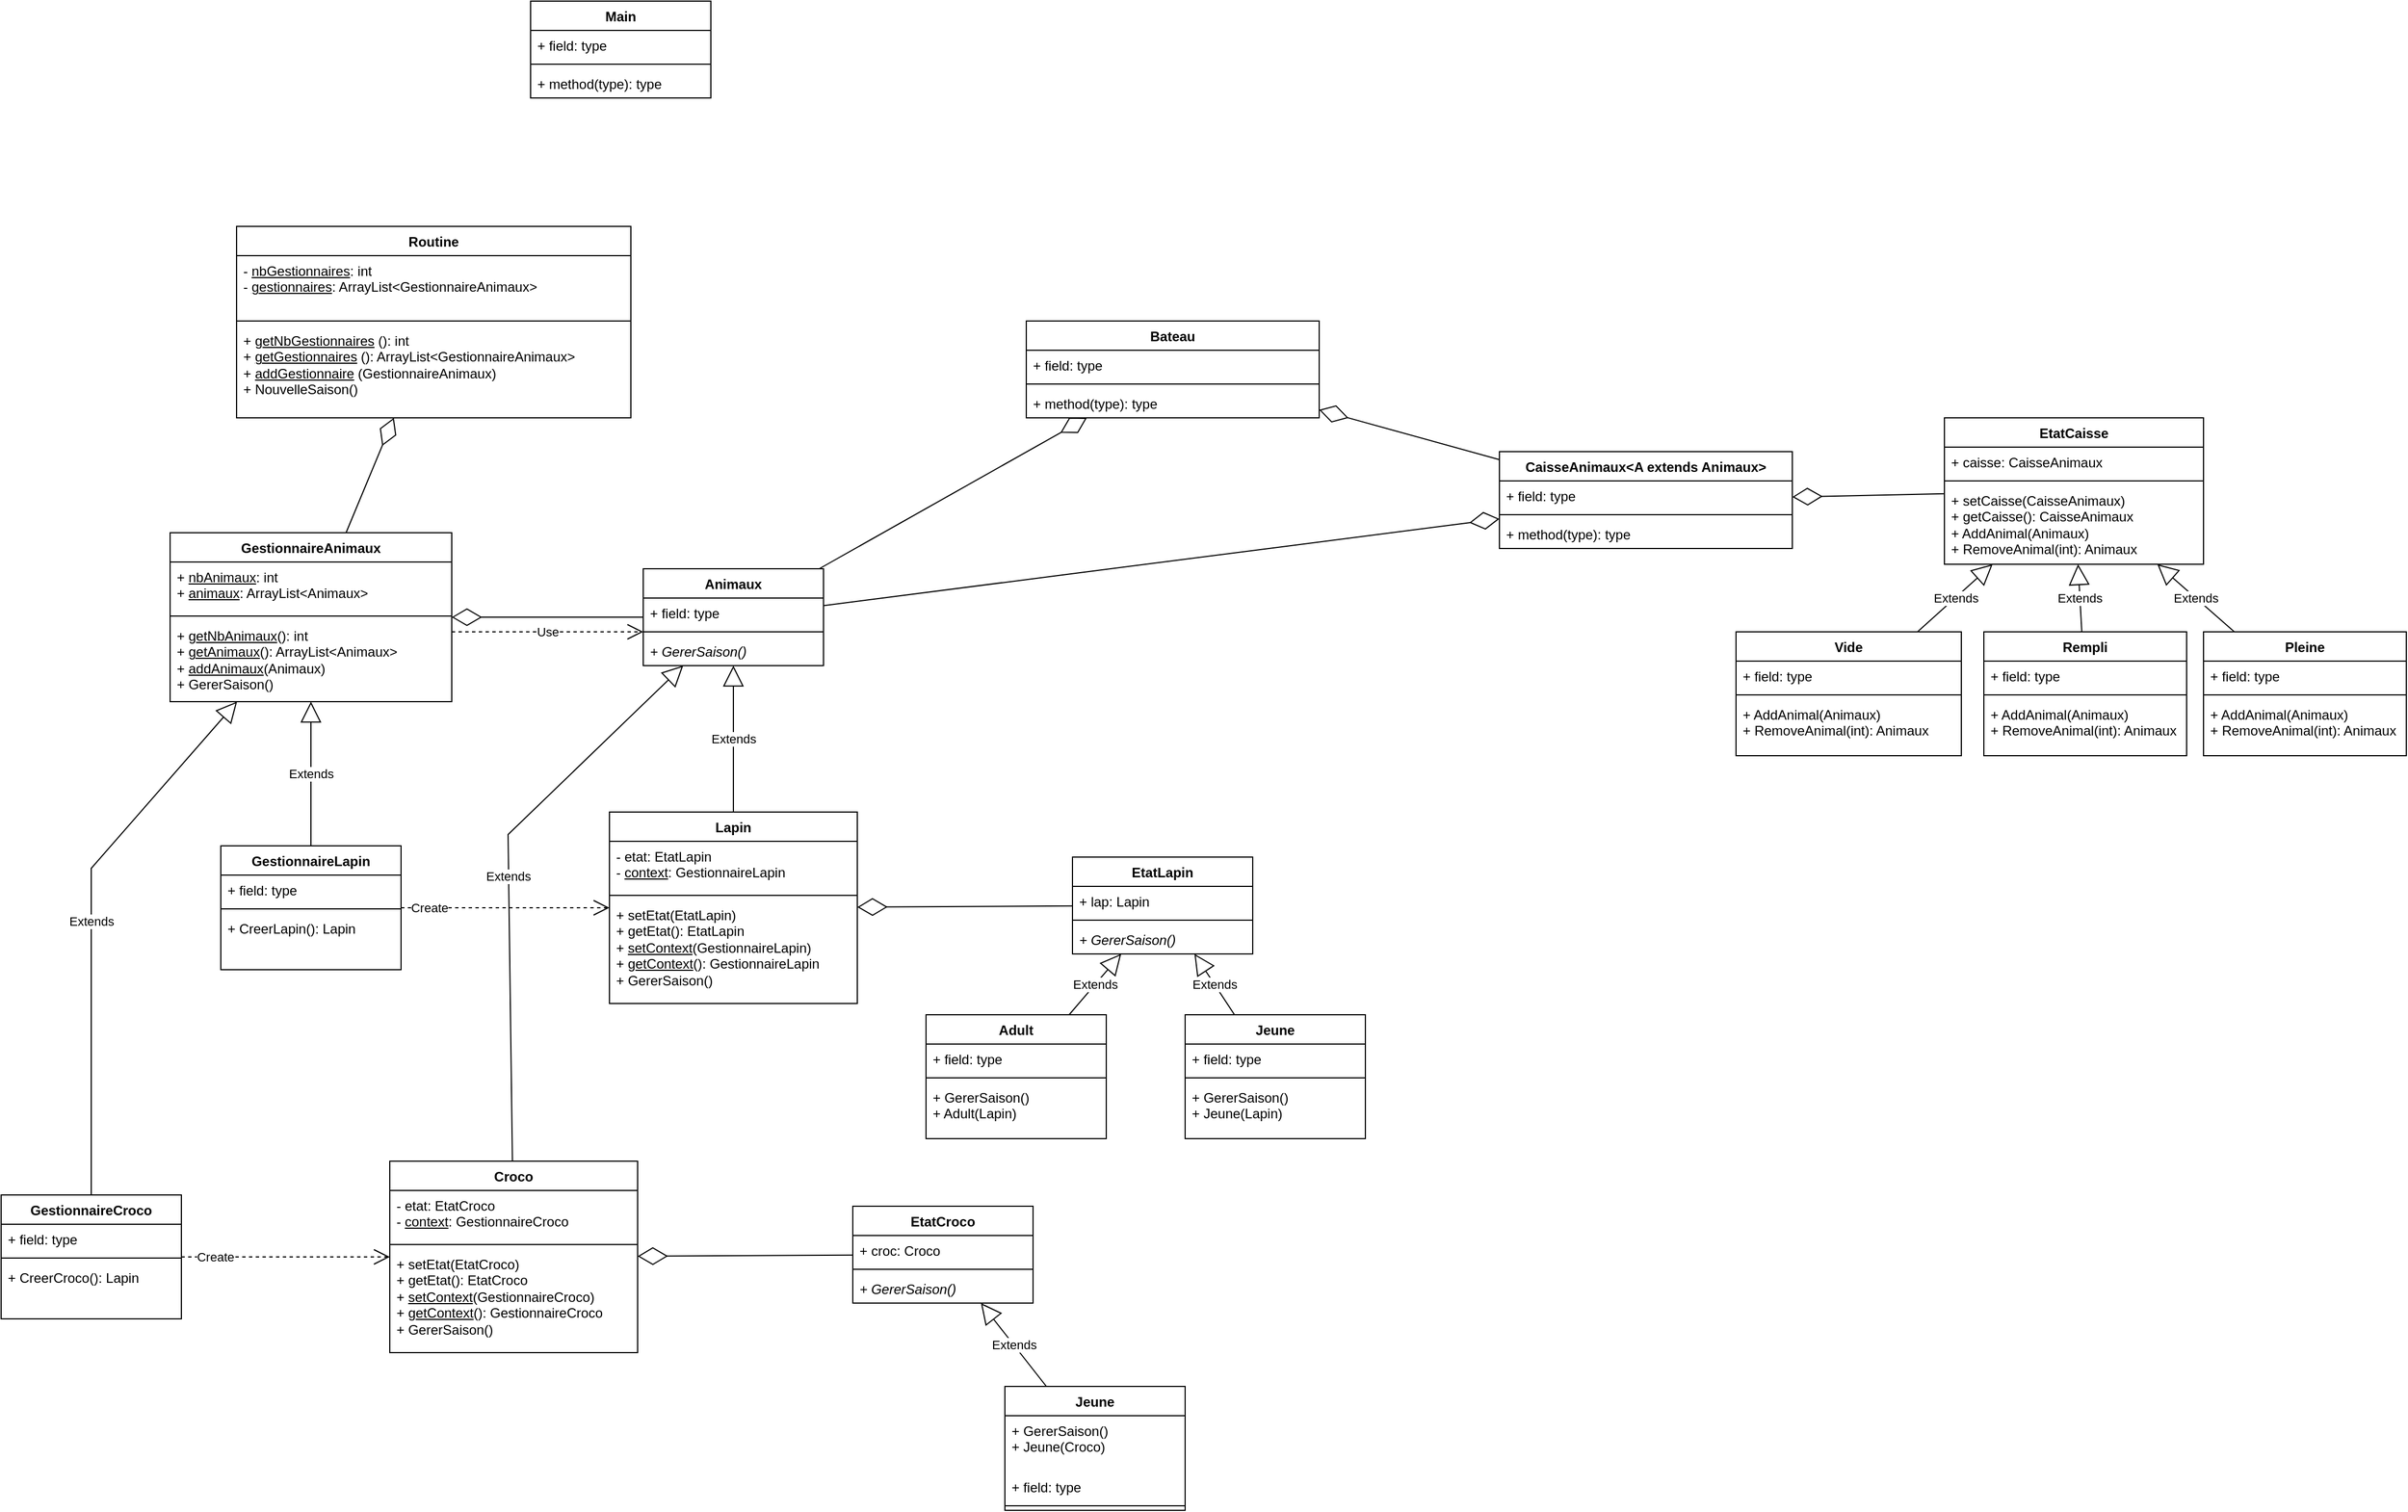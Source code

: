 <mxfile version="24.8.0">
  <diagram name="Page-1" id="qOxtAJsp_yPDaNIsfVv7">
    <mxGraphModel dx="1390" dy="752" grid="1" gridSize="10" guides="1" tooltips="1" connect="1" arrows="1" fold="1" page="1" pageScale="1" pageWidth="827" pageHeight="1169" math="0" shadow="0">
      <root>
        <mxCell id="0" />
        <mxCell id="1" parent="0" />
        <mxCell id="GHf5l6DtJfJqnrNowMV0-1" value="Routine" style="swimlane;fontStyle=1;align=center;verticalAlign=top;childLayout=stackLayout;horizontal=1;startSize=26;horizontalStack=0;resizeParent=1;resizeParentMax=0;resizeLast=0;collapsible=1;marginBottom=0;whiteSpace=wrap;html=1;" parent="1" vertex="1">
          <mxGeometry x="249" y="240" width="350" height="170" as="geometry" />
        </mxCell>
        <mxCell id="GHf5l6DtJfJqnrNowMV0-2" value="&lt;div&gt;- &lt;u&gt;nbGestionnaires&lt;/u&gt;: int&lt;/div&gt;&lt;div&gt;- &lt;u&gt;gestionnaires&lt;/u&gt;: ArrayList&amp;lt;GestionnaireAnimaux&amp;gt;&lt;br&gt;&lt;/div&gt;" style="text;strokeColor=none;fillColor=none;align=left;verticalAlign=top;spacingLeft=4;spacingRight=4;overflow=hidden;rotatable=0;points=[[0,0.5],[1,0.5]];portConstraint=eastwest;whiteSpace=wrap;html=1;" parent="GHf5l6DtJfJqnrNowMV0-1" vertex="1">
          <mxGeometry y="26" width="350" height="54" as="geometry" />
        </mxCell>
        <mxCell id="GHf5l6DtJfJqnrNowMV0-3" value="" style="line;strokeWidth=1;fillColor=none;align=left;verticalAlign=middle;spacingTop=-1;spacingLeft=3;spacingRight=3;rotatable=0;labelPosition=right;points=[];portConstraint=eastwest;strokeColor=inherit;" parent="GHf5l6DtJfJqnrNowMV0-1" vertex="1">
          <mxGeometry y="80" width="350" height="8" as="geometry" />
        </mxCell>
        <mxCell id="GHf5l6DtJfJqnrNowMV0-4" value="&lt;div&gt;+ &lt;u&gt;&lt;span style=&quot;white-space: pre;&quot;&gt;getNbGestionnaires&lt;/span&gt;&lt;/u&gt;&lt;span style=&quot;color: rgb(220, 220, 170); white-space: pre;&quot;&gt; &lt;/span&gt;&lt;span style=&quot;white-space: normal&quot;&gt;(): int&lt;/span&gt;&lt;/div&gt;&lt;div&gt;&lt;span style=&quot;white-space: normal&quot;&gt;+ &lt;/span&gt;&lt;span style=&quot;white-space: pre;&quot;&gt;&lt;u&gt;getGestionnaires&lt;/u&gt; (): &lt;/span&gt;&lt;span style=&quot;white-space: pre;&quot;&gt;ArrayList&lt;/span&gt;&lt;span style=&quot;white-space: pre;&quot;&gt;&amp;lt;&lt;/span&gt;&lt;span style=&quot;white-space: pre;&quot;&gt;GestionnaireAnimaux&lt;/span&gt;&lt;span style=&quot;white-space: pre;&quot;&gt;&amp;gt;&lt;/span&gt;&lt;/div&gt;&lt;div&gt;&lt;span style=&quot;white-space: pre;&quot;&gt;+ &lt;/span&gt;&lt;span style=&quot;white-space: pre;&quot;&gt;&lt;u&gt;addGestionnaire&lt;/u&gt; (&lt;/span&gt;&lt;span style=&quot;white-space: pre;&quot;&gt;GestionnaireAnimaux)&lt;/span&gt;&lt;/div&gt;&lt;div&gt;&lt;span style=&quot;white-space: pre;&quot;&gt;+ &lt;/span&gt;&lt;span style=&quot;white-space: pre;&quot;&gt;NouvelleSaison()&lt;/span&gt;&lt;/div&gt;&lt;div&gt;&lt;span style=&quot;white-space: normal&quot;&gt;&lt;/span&gt;&lt;/div&gt;" style="text;strokeColor=none;fillColor=none;align=left;verticalAlign=top;spacingLeft=4;spacingRight=4;overflow=hidden;rotatable=0;points=[[0,0.5],[1,0.5]];portConstraint=eastwest;whiteSpace=wrap;html=1;" parent="GHf5l6DtJfJqnrNowMV0-1" vertex="1">
          <mxGeometry y="88" width="350" height="82" as="geometry" />
        </mxCell>
        <mxCell id="GHf5l6DtJfJqnrNowMV0-5" value="Animaux" style="swimlane;fontStyle=1;align=center;verticalAlign=top;childLayout=stackLayout;horizontal=1;startSize=26;horizontalStack=0;resizeParent=1;resizeParentMax=0;resizeLast=0;collapsible=1;marginBottom=0;whiteSpace=wrap;html=1;" parent="1" vertex="1">
          <mxGeometry x="610" y="544" width="160" height="86" as="geometry" />
        </mxCell>
        <mxCell id="GHf5l6DtJfJqnrNowMV0-6" value="+ field: type" style="text;strokeColor=none;fillColor=none;align=left;verticalAlign=top;spacingLeft=4;spacingRight=4;overflow=hidden;rotatable=0;points=[[0,0.5],[1,0.5]];portConstraint=eastwest;whiteSpace=wrap;html=1;" parent="GHf5l6DtJfJqnrNowMV0-5" vertex="1">
          <mxGeometry y="26" width="160" height="26" as="geometry" />
        </mxCell>
        <mxCell id="GHf5l6DtJfJqnrNowMV0-7" value="" style="line;strokeWidth=1;fillColor=none;align=left;verticalAlign=middle;spacingTop=-1;spacingLeft=3;spacingRight=3;rotatable=0;labelPosition=right;points=[];portConstraint=eastwest;strokeColor=inherit;" parent="GHf5l6DtJfJqnrNowMV0-5" vertex="1">
          <mxGeometry y="52" width="160" height="8" as="geometry" />
        </mxCell>
        <mxCell id="GHf5l6DtJfJqnrNowMV0-8" value="&lt;i&gt;+ GererSaison()&lt;/i&gt;" style="text;strokeColor=none;fillColor=none;align=left;verticalAlign=top;spacingLeft=4;spacingRight=4;overflow=hidden;rotatable=0;points=[[0,0.5],[1,0.5]];portConstraint=eastwest;whiteSpace=wrap;html=1;" parent="GHf5l6DtJfJqnrNowMV0-5" vertex="1">
          <mxGeometry y="60" width="160" height="26" as="geometry" />
        </mxCell>
        <mxCell id="GHf5l6DtJfJqnrNowMV0-9" value="GestionnaireAnimaux" style="swimlane;fontStyle=1;align=center;verticalAlign=top;childLayout=stackLayout;horizontal=1;startSize=26;horizontalStack=0;resizeParent=1;resizeParentMax=0;resizeLast=0;collapsible=1;marginBottom=0;whiteSpace=wrap;html=1;" parent="1" vertex="1">
          <mxGeometry x="190" y="512" width="250" height="150" as="geometry" />
        </mxCell>
        <mxCell id="GHf5l6DtJfJqnrNowMV0-10" value="&lt;div&gt;+ &lt;u&gt;&lt;font style=&quot;white-space: pre;&quot; color=&quot;#000000&quot;&gt;nbAnimaux&lt;/font&gt;&lt;/u&gt;: int&lt;/div&gt;&lt;div&gt;+ &lt;u&gt;animaux&lt;/u&gt;: ArrayList&amp;lt;Animaux&amp;gt;&lt;br&gt;&lt;/div&gt;" style="text;strokeColor=none;fillColor=none;align=left;verticalAlign=top;spacingLeft=4;spacingRight=4;overflow=hidden;rotatable=0;points=[[0,0.5],[1,0.5]];portConstraint=eastwest;whiteSpace=wrap;html=1;" parent="GHf5l6DtJfJqnrNowMV0-9" vertex="1">
          <mxGeometry y="26" width="250" height="44" as="geometry" />
        </mxCell>
        <mxCell id="GHf5l6DtJfJqnrNowMV0-11" value="" style="line;strokeWidth=1;fillColor=none;align=left;verticalAlign=middle;spacingTop=-1;spacingLeft=3;spacingRight=3;rotatable=0;labelPosition=right;points=[];portConstraint=eastwest;strokeColor=inherit;" parent="GHf5l6DtJfJqnrNowMV0-9" vertex="1">
          <mxGeometry y="70" width="250" height="8" as="geometry" />
        </mxCell>
        <mxCell id="GHf5l6DtJfJqnrNowMV0-12" value="&lt;div&gt;+ &lt;u&gt;&lt;span style=&quot;white-space: pre;&quot;&gt;getNbAnimaux&lt;/span&gt;&lt;/u&gt;(): int&lt;/div&gt;&lt;div&gt;+ &lt;u&gt;getAnimaux&lt;/u&gt;(): ArrayList&amp;lt;Animaux&amp;gt;&lt;/div&gt;&lt;div&gt;+ &lt;u&gt;addAnimaux&lt;/u&gt;(Animaux)&lt;/div&gt;&lt;div&gt;+ GererSaison()&lt;br&gt;&lt;/div&gt;" style="text;strokeColor=none;fillColor=none;align=left;verticalAlign=top;spacingLeft=4;spacingRight=4;overflow=hidden;rotatable=0;points=[[0,0.5],[1,0.5]];portConstraint=eastwest;whiteSpace=wrap;html=1;" parent="GHf5l6DtJfJqnrNowMV0-9" vertex="1">
          <mxGeometry y="78" width="250" height="72" as="geometry" />
        </mxCell>
        <mxCell id="GHf5l6DtJfJqnrNowMV0-13" value="Lapin" style="swimlane;fontStyle=1;align=center;verticalAlign=top;childLayout=stackLayout;horizontal=1;startSize=26;horizontalStack=0;resizeParent=1;resizeParentMax=0;resizeLast=0;collapsible=1;marginBottom=0;whiteSpace=wrap;html=1;" parent="1" vertex="1">
          <mxGeometry x="580" y="760" width="220" height="170" as="geometry" />
        </mxCell>
        <mxCell id="GHf5l6DtJfJqnrNowMV0-14" value="&lt;div&gt;- etat: EtatLapin&lt;/div&gt;&lt;div&gt;- &lt;u&gt;context&lt;/u&gt;: GestionnaireLapin&lt;br&gt;&lt;/div&gt;" style="text;strokeColor=none;fillColor=none;align=left;verticalAlign=top;spacingLeft=4;spacingRight=4;overflow=hidden;rotatable=0;points=[[0,0.5],[1,0.5]];portConstraint=eastwest;whiteSpace=wrap;html=1;" parent="GHf5l6DtJfJqnrNowMV0-13" vertex="1">
          <mxGeometry y="26" width="220" height="44" as="geometry" />
        </mxCell>
        <mxCell id="GHf5l6DtJfJqnrNowMV0-15" value="" style="line;strokeWidth=1;fillColor=none;align=left;verticalAlign=middle;spacingTop=-1;spacingLeft=3;spacingRight=3;rotatable=0;labelPosition=right;points=[];portConstraint=eastwest;strokeColor=inherit;" parent="GHf5l6DtJfJqnrNowMV0-13" vertex="1">
          <mxGeometry y="70" width="220" height="8" as="geometry" />
        </mxCell>
        <mxCell id="GHf5l6DtJfJqnrNowMV0-16" value="&lt;div&gt;+ setEtat(EtatLapin)&lt;/div&gt;&lt;div&gt;+ getEtat(): EtatLapin&lt;/div&gt;&lt;div&gt;+ &lt;u&gt;setContext&lt;/u&gt;(GestionnaireLapin)&lt;/div&gt;&lt;div&gt;+ &lt;u&gt;getContext&lt;/u&gt;(): GestionnaireLapin&lt;/div&gt;&lt;div&gt;+ GererSaison()&lt;br&gt;&lt;/div&gt;" style="text;strokeColor=none;fillColor=none;align=left;verticalAlign=top;spacingLeft=4;spacingRight=4;overflow=hidden;rotatable=0;points=[[0,0.5],[1,0.5]];portConstraint=eastwest;whiteSpace=wrap;html=1;" parent="GHf5l6DtJfJqnrNowMV0-13" vertex="1">
          <mxGeometry y="78" width="220" height="92" as="geometry" />
        </mxCell>
        <mxCell id="GHf5l6DtJfJqnrNowMV0-17" value="GestionnaireLapin" style="swimlane;fontStyle=1;align=center;verticalAlign=top;childLayout=stackLayout;horizontal=1;startSize=26;horizontalStack=0;resizeParent=1;resizeParentMax=0;resizeLast=0;collapsible=1;marginBottom=0;whiteSpace=wrap;html=1;" parent="1" vertex="1">
          <mxGeometry x="235" y="790" width="160" height="110" as="geometry" />
        </mxCell>
        <mxCell id="GHf5l6DtJfJqnrNowMV0-18" value="+ field: type" style="text;strokeColor=none;fillColor=none;align=left;verticalAlign=top;spacingLeft=4;spacingRight=4;overflow=hidden;rotatable=0;points=[[0,0.5],[1,0.5]];portConstraint=eastwest;whiteSpace=wrap;html=1;" parent="GHf5l6DtJfJqnrNowMV0-17" vertex="1">
          <mxGeometry y="26" width="160" height="26" as="geometry" />
        </mxCell>
        <mxCell id="GHf5l6DtJfJqnrNowMV0-19" value="" style="line;strokeWidth=1;fillColor=none;align=left;verticalAlign=middle;spacingTop=-1;spacingLeft=3;spacingRight=3;rotatable=0;labelPosition=right;points=[];portConstraint=eastwest;strokeColor=inherit;" parent="GHf5l6DtJfJqnrNowMV0-17" vertex="1">
          <mxGeometry y="52" width="160" height="8" as="geometry" />
        </mxCell>
        <mxCell id="GHf5l6DtJfJqnrNowMV0-20" value="&lt;div&gt;+ CreerLapin(): Lapin&lt;/div&gt;" style="text;strokeColor=none;fillColor=none;align=left;verticalAlign=top;spacingLeft=4;spacingRight=4;overflow=hidden;rotatable=0;points=[[0,0.5],[1,0.5]];portConstraint=eastwest;whiteSpace=wrap;html=1;" parent="GHf5l6DtJfJqnrNowMV0-17" vertex="1">
          <mxGeometry y="60" width="160" height="50" as="geometry" />
        </mxCell>
        <mxCell id="GHf5l6DtJfJqnrNowMV0-21" value="EtatLapin" style="swimlane;fontStyle=1;align=center;verticalAlign=top;childLayout=stackLayout;horizontal=1;startSize=26;horizontalStack=0;resizeParent=1;resizeParentMax=0;resizeLast=0;collapsible=1;marginBottom=0;whiteSpace=wrap;html=1;" parent="1" vertex="1">
          <mxGeometry x="991" y="800" width="160" height="86" as="geometry" />
        </mxCell>
        <mxCell id="GHf5l6DtJfJqnrNowMV0-22" value="+ lap: Lapin" style="text;strokeColor=none;fillColor=none;align=left;verticalAlign=top;spacingLeft=4;spacingRight=4;overflow=hidden;rotatable=0;points=[[0,0.5],[1,0.5]];portConstraint=eastwest;whiteSpace=wrap;html=1;" parent="GHf5l6DtJfJqnrNowMV0-21" vertex="1">
          <mxGeometry y="26" width="160" height="26" as="geometry" />
        </mxCell>
        <mxCell id="GHf5l6DtJfJqnrNowMV0-23" value="" style="line;strokeWidth=1;fillColor=none;align=left;verticalAlign=middle;spacingTop=-1;spacingLeft=3;spacingRight=3;rotatable=0;labelPosition=right;points=[];portConstraint=eastwest;strokeColor=inherit;" parent="GHf5l6DtJfJqnrNowMV0-21" vertex="1">
          <mxGeometry y="52" width="160" height="8" as="geometry" />
        </mxCell>
        <mxCell id="GHf5l6DtJfJqnrNowMV0-24" value="&lt;i&gt;+ GererSaison()&lt;/i&gt;" style="text;strokeColor=none;fillColor=none;align=left;verticalAlign=top;spacingLeft=4;spacingRight=4;overflow=hidden;rotatable=0;points=[[0,0.5],[1,0.5]];portConstraint=eastwest;whiteSpace=wrap;html=1;" parent="GHf5l6DtJfJqnrNowMV0-21" vertex="1">
          <mxGeometry y="60" width="160" height="26" as="geometry" />
        </mxCell>
        <mxCell id="GHf5l6DtJfJqnrNowMV0-25" value="Adult" style="swimlane;fontStyle=1;align=center;verticalAlign=top;childLayout=stackLayout;horizontal=1;startSize=26;horizontalStack=0;resizeParent=1;resizeParentMax=0;resizeLast=0;collapsible=1;marginBottom=0;whiteSpace=wrap;html=1;" parent="1" vertex="1">
          <mxGeometry x="861" y="940" width="160" height="110" as="geometry" />
        </mxCell>
        <mxCell id="GHf5l6DtJfJqnrNowMV0-26" value="+ field: type" style="text;strokeColor=none;fillColor=none;align=left;verticalAlign=top;spacingLeft=4;spacingRight=4;overflow=hidden;rotatable=0;points=[[0,0.5],[1,0.5]];portConstraint=eastwest;whiteSpace=wrap;html=1;" parent="GHf5l6DtJfJqnrNowMV0-25" vertex="1">
          <mxGeometry y="26" width="160" height="26" as="geometry" />
        </mxCell>
        <mxCell id="GHf5l6DtJfJqnrNowMV0-27" value="" style="line;strokeWidth=1;fillColor=none;align=left;verticalAlign=middle;spacingTop=-1;spacingLeft=3;spacingRight=3;rotatable=0;labelPosition=right;points=[];portConstraint=eastwest;strokeColor=inherit;" parent="GHf5l6DtJfJqnrNowMV0-25" vertex="1">
          <mxGeometry y="52" width="160" height="8" as="geometry" />
        </mxCell>
        <mxCell id="GHf5l6DtJfJqnrNowMV0-28" value="&lt;div&gt;+ GererSaison()&lt;/div&gt;&lt;div&gt;+ Adult(Lapin)&lt;br&gt;&lt;/div&gt;" style="text;strokeColor=none;fillColor=none;align=left;verticalAlign=top;spacingLeft=4;spacingRight=4;overflow=hidden;rotatable=0;points=[[0,0.5],[1,0.5]];portConstraint=eastwest;whiteSpace=wrap;html=1;" parent="GHf5l6DtJfJqnrNowMV0-25" vertex="1">
          <mxGeometry y="60" width="160" height="50" as="geometry" />
        </mxCell>
        <mxCell id="GHf5l6DtJfJqnrNowMV0-29" value="Jeune" style="swimlane;fontStyle=1;align=center;verticalAlign=top;childLayout=stackLayout;horizontal=1;startSize=26;horizontalStack=0;resizeParent=1;resizeParentMax=0;resizeLast=0;collapsible=1;marginBottom=0;whiteSpace=wrap;html=1;" parent="1" vertex="1">
          <mxGeometry x="1091" y="940" width="160" height="110" as="geometry" />
        </mxCell>
        <mxCell id="GHf5l6DtJfJqnrNowMV0-30" value="+ field: type" style="text;strokeColor=none;fillColor=none;align=left;verticalAlign=top;spacingLeft=4;spacingRight=4;overflow=hidden;rotatable=0;points=[[0,0.5],[1,0.5]];portConstraint=eastwest;whiteSpace=wrap;html=1;" parent="GHf5l6DtJfJqnrNowMV0-29" vertex="1">
          <mxGeometry y="26" width="160" height="26" as="geometry" />
        </mxCell>
        <mxCell id="GHf5l6DtJfJqnrNowMV0-31" value="" style="line;strokeWidth=1;fillColor=none;align=left;verticalAlign=middle;spacingTop=-1;spacingLeft=3;spacingRight=3;rotatable=0;labelPosition=right;points=[];portConstraint=eastwest;strokeColor=inherit;" parent="GHf5l6DtJfJqnrNowMV0-29" vertex="1">
          <mxGeometry y="52" width="160" height="8" as="geometry" />
        </mxCell>
        <mxCell id="GHf5l6DtJfJqnrNowMV0-32" value="&lt;div&gt;+ GererSaison()&lt;/div&gt;&lt;div&gt;+ Jeune(Lapin)&lt;br&gt;&lt;/div&gt;" style="text;strokeColor=none;fillColor=none;align=left;verticalAlign=top;spacingLeft=4;spacingRight=4;overflow=hidden;rotatable=0;points=[[0,0.5],[1,0.5]];portConstraint=eastwest;whiteSpace=wrap;html=1;" parent="GHf5l6DtJfJqnrNowMV0-29" vertex="1">
          <mxGeometry y="60" width="160" height="50" as="geometry" />
        </mxCell>
        <mxCell id="GHf5l6DtJfJqnrNowMV0-33" value="" style="endArrow=diamondThin;endFill=0;endSize=24;html=1;rounded=0;" parent="1" source="GHf5l6DtJfJqnrNowMV0-9" target="GHf5l6DtJfJqnrNowMV0-1" edge="1">
          <mxGeometry width="160" relative="1" as="geometry">
            <mxPoint x="440" y="670" as="sourcePoint" />
            <mxPoint x="600" y="670" as="targetPoint" />
          </mxGeometry>
        </mxCell>
        <mxCell id="GHf5l6DtJfJqnrNowMV0-34" value="Extends" style="endArrow=block;endSize=16;endFill=0;html=1;rounded=0;" parent="1" source="GHf5l6DtJfJqnrNowMV0-17" target="GHf5l6DtJfJqnrNowMV0-9" edge="1">
          <mxGeometry width="160" relative="1" as="geometry">
            <mxPoint x="440" y="760" as="sourcePoint" />
            <mxPoint x="297" y="694.016" as="targetPoint" />
          </mxGeometry>
        </mxCell>
        <mxCell id="GHf5l6DtJfJqnrNowMV0-35" value="Extends" style="endArrow=block;endSize=16;endFill=0;html=1;rounded=0;" parent="1" source="GHf5l6DtJfJqnrNowMV0-13" target="GHf5l6DtJfJqnrNowMV0-5" edge="1">
          <mxGeometry width="160" relative="1" as="geometry">
            <mxPoint x="490" y="808" as="sourcePoint" />
            <mxPoint x="490" y="680" as="targetPoint" />
          </mxGeometry>
        </mxCell>
        <mxCell id="GHf5l6DtJfJqnrNowMV0-36" value="Extends" style="endArrow=block;endSize=16;endFill=0;html=1;rounded=0;" parent="1" source="GHf5l6DtJfJqnrNowMV0-25" target="GHf5l6DtJfJqnrNowMV0-21" edge="1">
          <mxGeometry width="160" relative="1" as="geometry">
            <mxPoint x="881" y="898" as="sourcePoint" />
            <mxPoint x="881" y="770" as="targetPoint" />
          </mxGeometry>
        </mxCell>
        <mxCell id="GHf5l6DtJfJqnrNowMV0-37" value="Extends" style="endArrow=block;endSize=16;endFill=0;html=1;rounded=0;" parent="1" source="GHf5l6DtJfJqnrNowMV0-29" target="GHf5l6DtJfJqnrNowMV0-21" edge="1">
          <mxGeometry width="160" relative="1" as="geometry">
            <mxPoint x="961" y="886" as="sourcePoint" />
            <mxPoint x="961" y="758" as="targetPoint" />
          </mxGeometry>
        </mxCell>
        <mxCell id="GHf5l6DtJfJqnrNowMV0-38" value="" style="endArrow=diamondThin;endFill=0;endSize=24;html=1;rounded=0;" parent="1" source="GHf5l6DtJfJqnrNowMV0-5" target="GHf5l6DtJfJqnrNowMV0-9" edge="1">
          <mxGeometry width="160" relative="1" as="geometry">
            <mxPoint x="490" y="736" as="sourcePoint" />
            <mxPoint x="533" y="634" as="targetPoint" />
          </mxGeometry>
        </mxCell>
        <mxCell id="GHf5l6DtJfJqnrNowMV0-39" value="" style="endArrow=diamondThin;endFill=0;endSize=24;html=1;rounded=0;" parent="1" source="GHf5l6DtJfJqnrNowMV0-21" target="GHf5l6DtJfJqnrNowMV0-13" edge="1">
          <mxGeometry width="160" relative="1" as="geometry">
            <mxPoint x="900" y="646" as="sourcePoint" />
            <mxPoint x="943" y="544" as="targetPoint" />
          </mxGeometry>
        </mxCell>
        <mxCell id="GHf5l6DtJfJqnrNowMV0-40" value="Main" style="swimlane;fontStyle=1;align=center;verticalAlign=top;childLayout=stackLayout;horizontal=1;startSize=26;horizontalStack=0;resizeParent=1;resizeParentMax=0;resizeLast=0;collapsible=1;marginBottom=0;whiteSpace=wrap;html=1;" parent="1" vertex="1">
          <mxGeometry x="510" y="40" width="160" height="86" as="geometry" />
        </mxCell>
        <mxCell id="GHf5l6DtJfJqnrNowMV0-41" value="+ field: type" style="text;strokeColor=none;fillColor=none;align=left;verticalAlign=top;spacingLeft=4;spacingRight=4;overflow=hidden;rotatable=0;points=[[0,0.5],[1,0.5]];portConstraint=eastwest;whiteSpace=wrap;html=1;" parent="GHf5l6DtJfJqnrNowMV0-40" vertex="1">
          <mxGeometry y="26" width="160" height="26" as="geometry" />
        </mxCell>
        <mxCell id="GHf5l6DtJfJqnrNowMV0-42" value="" style="line;strokeWidth=1;fillColor=none;align=left;verticalAlign=middle;spacingTop=-1;spacingLeft=3;spacingRight=3;rotatable=0;labelPosition=right;points=[];portConstraint=eastwest;strokeColor=inherit;" parent="GHf5l6DtJfJqnrNowMV0-40" vertex="1">
          <mxGeometry y="52" width="160" height="8" as="geometry" />
        </mxCell>
        <mxCell id="GHf5l6DtJfJqnrNowMV0-43" value="+ method(type): type" style="text;strokeColor=none;fillColor=none;align=left;verticalAlign=top;spacingLeft=4;spacingRight=4;overflow=hidden;rotatable=0;points=[[0,0.5],[1,0.5]];portConstraint=eastwest;whiteSpace=wrap;html=1;" parent="GHf5l6DtJfJqnrNowMV0-40" vertex="1">
          <mxGeometry y="60" width="160" height="26" as="geometry" />
        </mxCell>
        <mxCell id="GHf5l6DtJfJqnrNowMV0-44" value="Use" style="endArrow=open;endSize=12;dashed=1;html=1;rounded=0;" parent="1" edge="1">
          <mxGeometry width="160" relative="1" as="geometry">
            <mxPoint x="440" y="600" as="sourcePoint" />
            <mxPoint x="610" y="600" as="targetPoint" />
          </mxGeometry>
        </mxCell>
        <mxCell id="GHf5l6DtJfJqnrNowMV0-45" value="Create" style="endArrow=open;endSize=12;dashed=1;html=1;rounded=0;" parent="1" source="GHf5l6DtJfJqnrNowMV0-17" target="GHf5l6DtJfJqnrNowMV0-13" edge="1">
          <mxGeometry x="-0.73" width="160" relative="1" as="geometry">
            <mxPoint x="395" y="970" as="sourcePoint" />
            <mxPoint x="565" y="970" as="targetPoint" />
            <mxPoint as="offset" />
          </mxGeometry>
        </mxCell>
        <mxCell id="GHf5l6DtJfJqnrNowMV0-46" value="Croco" style="swimlane;fontStyle=1;align=center;verticalAlign=top;childLayout=stackLayout;horizontal=1;startSize=26;horizontalStack=0;resizeParent=1;resizeParentMax=0;resizeLast=0;collapsible=1;marginBottom=0;whiteSpace=wrap;html=1;" parent="1" vertex="1">
          <mxGeometry x="385" y="1070" width="220" height="170" as="geometry" />
        </mxCell>
        <mxCell id="GHf5l6DtJfJqnrNowMV0-47" value="&lt;div&gt;- etat: EtatCroco&lt;/div&gt;&lt;div&gt;- &lt;u&gt;context&lt;/u&gt;: GestionnaireCroco&lt;br&gt;&lt;/div&gt;" style="text;strokeColor=none;fillColor=none;align=left;verticalAlign=top;spacingLeft=4;spacingRight=4;overflow=hidden;rotatable=0;points=[[0,0.5],[1,0.5]];portConstraint=eastwest;whiteSpace=wrap;html=1;" parent="GHf5l6DtJfJqnrNowMV0-46" vertex="1">
          <mxGeometry y="26" width="220" height="44" as="geometry" />
        </mxCell>
        <mxCell id="GHf5l6DtJfJqnrNowMV0-48" value="" style="line;strokeWidth=1;fillColor=none;align=left;verticalAlign=middle;spacingTop=-1;spacingLeft=3;spacingRight=3;rotatable=0;labelPosition=right;points=[];portConstraint=eastwest;strokeColor=inherit;" parent="GHf5l6DtJfJqnrNowMV0-46" vertex="1">
          <mxGeometry y="70" width="220" height="8" as="geometry" />
        </mxCell>
        <mxCell id="GHf5l6DtJfJqnrNowMV0-49" value="&lt;div&gt;+ setEtat(EtatCroco)&lt;/div&gt;&lt;div&gt;+ getEtat(): EtatCroco&lt;/div&gt;&lt;div&gt;+ &lt;u&gt;setContext&lt;/u&gt;(GestionnaireCroco)&lt;/div&gt;&lt;div&gt;+ &lt;u&gt;getContext&lt;/u&gt;(): GestionnaireCroco&lt;/div&gt;&lt;div&gt;+ GererSaison()&lt;br&gt;&lt;/div&gt;" style="text;strokeColor=none;fillColor=none;align=left;verticalAlign=top;spacingLeft=4;spacingRight=4;overflow=hidden;rotatable=0;points=[[0,0.5],[1,0.5]];portConstraint=eastwest;whiteSpace=wrap;html=1;" parent="GHf5l6DtJfJqnrNowMV0-46" vertex="1">
          <mxGeometry y="78" width="220" height="92" as="geometry" />
        </mxCell>
        <mxCell id="GHf5l6DtJfJqnrNowMV0-50" value="GestionnaireCroco" style="swimlane;fontStyle=1;align=center;verticalAlign=top;childLayout=stackLayout;horizontal=1;startSize=26;horizontalStack=0;resizeParent=1;resizeParentMax=0;resizeLast=0;collapsible=1;marginBottom=0;whiteSpace=wrap;html=1;" parent="1" vertex="1">
          <mxGeometry x="40" y="1100" width="160" height="110" as="geometry" />
        </mxCell>
        <mxCell id="GHf5l6DtJfJqnrNowMV0-51" value="+ field: type" style="text;strokeColor=none;fillColor=none;align=left;verticalAlign=top;spacingLeft=4;spacingRight=4;overflow=hidden;rotatable=0;points=[[0,0.5],[1,0.5]];portConstraint=eastwest;whiteSpace=wrap;html=1;" parent="GHf5l6DtJfJqnrNowMV0-50" vertex="1">
          <mxGeometry y="26" width="160" height="26" as="geometry" />
        </mxCell>
        <mxCell id="GHf5l6DtJfJqnrNowMV0-52" value="" style="line;strokeWidth=1;fillColor=none;align=left;verticalAlign=middle;spacingTop=-1;spacingLeft=3;spacingRight=3;rotatable=0;labelPosition=right;points=[];portConstraint=eastwest;strokeColor=inherit;" parent="GHf5l6DtJfJqnrNowMV0-50" vertex="1">
          <mxGeometry y="52" width="160" height="8" as="geometry" />
        </mxCell>
        <mxCell id="GHf5l6DtJfJqnrNowMV0-53" value="&lt;div&gt;+ CreerCroco(): Lapin&lt;/div&gt;" style="text;strokeColor=none;fillColor=none;align=left;verticalAlign=top;spacingLeft=4;spacingRight=4;overflow=hidden;rotatable=0;points=[[0,0.5],[1,0.5]];portConstraint=eastwest;whiteSpace=wrap;html=1;" parent="GHf5l6DtJfJqnrNowMV0-50" vertex="1">
          <mxGeometry y="60" width="160" height="50" as="geometry" />
        </mxCell>
        <mxCell id="GHf5l6DtJfJqnrNowMV0-54" value="EtatCroco" style="swimlane;fontStyle=1;align=center;verticalAlign=top;childLayout=stackLayout;horizontal=1;startSize=26;horizontalStack=0;resizeParent=1;resizeParentMax=0;resizeLast=0;collapsible=1;marginBottom=0;whiteSpace=wrap;html=1;" parent="1" vertex="1">
          <mxGeometry x="796" y="1110" width="160" height="86" as="geometry" />
        </mxCell>
        <mxCell id="GHf5l6DtJfJqnrNowMV0-55" value="+ croc: Croco" style="text;strokeColor=none;fillColor=none;align=left;verticalAlign=top;spacingLeft=4;spacingRight=4;overflow=hidden;rotatable=0;points=[[0,0.5],[1,0.5]];portConstraint=eastwest;whiteSpace=wrap;html=1;" parent="GHf5l6DtJfJqnrNowMV0-54" vertex="1">
          <mxGeometry y="26" width="160" height="26" as="geometry" />
        </mxCell>
        <mxCell id="GHf5l6DtJfJqnrNowMV0-56" value="" style="line;strokeWidth=1;fillColor=none;align=left;verticalAlign=middle;spacingTop=-1;spacingLeft=3;spacingRight=3;rotatable=0;labelPosition=right;points=[];portConstraint=eastwest;strokeColor=inherit;" parent="GHf5l6DtJfJqnrNowMV0-54" vertex="1">
          <mxGeometry y="52" width="160" height="8" as="geometry" />
        </mxCell>
        <mxCell id="GHf5l6DtJfJqnrNowMV0-57" value="&lt;i&gt;+ GererSaison()&lt;/i&gt;" style="text;strokeColor=none;fillColor=none;align=left;verticalAlign=top;spacingLeft=4;spacingRight=4;overflow=hidden;rotatable=0;points=[[0,0.5],[1,0.5]];portConstraint=eastwest;whiteSpace=wrap;html=1;" parent="GHf5l6DtJfJqnrNowMV0-54" vertex="1">
          <mxGeometry y="60" width="160" height="26" as="geometry" />
        </mxCell>
        <mxCell id="GHf5l6DtJfJqnrNowMV0-62" value="Jeune" style="swimlane;fontStyle=1;align=center;verticalAlign=top;childLayout=stackLayout;horizontal=1;startSize=26;horizontalStack=0;resizeParent=1;resizeParentMax=0;resizeLast=0;collapsible=1;marginBottom=0;whiteSpace=wrap;html=1;" parent="1" vertex="1">
          <mxGeometry x="931" y="1270" width="160" height="110" as="geometry" />
        </mxCell>
        <mxCell id="GHf5l6DtJfJqnrNowMV0-63" value="&lt;div&gt;+ GererSaison()&lt;/div&gt;&lt;div&gt;+ Jeune(Croco)&lt;br&gt;&lt;/div&gt;" style="text;strokeColor=none;fillColor=none;align=left;verticalAlign=top;spacingLeft=4;spacingRight=4;overflow=hidden;rotatable=0;points=[[0,0.5],[1,0.5]];portConstraint=eastwest;whiteSpace=wrap;html=1;" parent="GHf5l6DtJfJqnrNowMV0-62" vertex="1">
          <mxGeometry y="26" width="160" height="50" as="geometry" />
        </mxCell>
        <mxCell id="GHf5l6DtJfJqnrNowMV0-64" value="+ field: type" style="text;strokeColor=none;fillColor=none;align=left;verticalAlign=top;spacingLeft=4;spacingRight=4;overflow=hidden;rotatable=0;points=[[0,0.5],[1,0.5]];portConstraint=eastwest;whiteSpace=wrap;html=1;" parent="GHf5l6DtJfJqnrNowMV0-62" vertex="1">
          <mxGeometry y="76" width="160" height="26" as="geometry" />
        </mxCell>
        <mxCell id="GHf5l6DtJfJqnrNowMV0-65" value="" style="line;strokeWidth=1;fillColor=none;align=left;verticalAlign=middle;spacingTop=-1;spacingLeft=3;spacingRight=3;rotatable=0;labelPosition=right;points=[];portConstraint=eastwest;strokeColor=inherit;" parent="GHf5l6DtJfJqnrNowMV0-62" vertex="1">
          <mxGeometry y="102" width="160" height="8" as="geometry" />
        </mxCell>
        <mxCell id="GHf5l6DtJfJqnrNowMV0-67" value="Extends" style="endArrow=block;endSize=16;endFill=0;html=1;rounded=0;" parent="1" source="GHf5l6DtJfJqnrNowMV0-62" target="GHf5l6DtJfJqnrNowMV0-54" edge="1">
          <mxGeometry width="160" relative="1" as="geometry">
            <mxPoint x="1106" y="1320" as="sourcePoint" />
            <mxPoint x="766" y="1068" as="targetPoint" />
          </mxGeometry>
        </mxCell>
        <mxCell id="GHf5l6DtJfJqnrNowMV0-68" value="" style="endArrow=diamondThin;endFill=0;endSize=24;html=1;rounded=0;" parent="1" source="GHf5l6DtJfJqnrNowMV0-54" target="GHf5l6DtJfJqnrNowMV0-46" edge="1">
          <mxGeometry width="160" relative="1" as="geometry">
            <mxPoint x="705" y="956" as="sourcePoint" />
            <mxPoint x="748" y="854" as="targetPoint" />
          </mxGeometry>
        </mxCell>
        <mxCell id="GHf5l6DtJfJqnrNowMV0-69" value="Create" style="endArrow=open;endSize=12;dashed=1;html=1;rounded=0;" parent="1" source="GHf5l6DtJfJqnrNowMV0-50" target="GHf5l6DtJfJqnrNowMV0-46" edge="1">
          <mxGeometry x="-0.676" width="160" relative="1" as="geometry">
            <mxPoint x="200" y="1280" as="sourcePoint" />
            <mxPoint x="370" y="1280" as="targetPoint" />
            <mxPoint as="offset" />
          </mxGeometry>
        </mxCell>
        <mxCell id="GHf5l6DtJfJqnrNowMV0-70" value="Extends" style="endArrow=block;endSize=16;endFill=0;html=1;rounded=0;" parent="1" source="GHf5l6DtJfJqnrNowMV0-50" target="GHf5l6DtJfJqnrNowMV0-9" edge="1">
          <mxGeometry width="160" relative="1" as="geometry">
            <mxPoint x="140" y="978" as="sourcePoint" />
            <mxPoint x="140" y="850" as="targetPoint" />
            <Array as="points">
              <mxPoint x="120" y="810" />
            </Array>
          </mxGeometry>
        </mxCell>
        <mxCell id="GHf5l6DtJfJqnrNowMV0-71" value="Extends" style="endArrow=block;endSize=16;endFill=0;html=1;rounded=0;" parent="1" source="GHf5l6DtJfJqnrNowMV0-46" target="GHf5l6DtJfJqnrNowMV0-5" edge="1">
          <mxGeometry width="160" relative="1" as="geometry">
            <mxPoint x="490" y="1000" as="sourcePoint" />
            <mxPoint x="490" y="870" as="targetPoint" />
            <Array as="points">
              <mxPoint x="490" y="780" />
            </Array>
          </mxGeometry>
        </mxCell>
        <mxCell id="GHf5l6DtJfJqnrNowMV0-72" value="Bateau" style="swimlane;fontStyle=1;align=center;verticalAlign=top;childLayout=stackLayout;horizontal=1;startSize=26;horizontalStack=0;resizeParent=1;resizeParentMax=0;resizeLast=0;collapsible=1;marginBottom=0;whiteSpace=wrap;html=1;" parent="1" vertex="1">
          <mxGeometry x="950" y="324" width="260" height="86" as="geometry" />
        </mxCell>
        <mxCell id="GHf5l6DtJfJqnrNowMV0-73" value="+ field: type" style="text;strokeColor=none;fillColor=none;align=left;verticalAlign=top;spacingLeft=4;spacingRight=4;overflow=hidden;rotatable=0;points=[[0,0.5],[1,0.5]];portConstraint=eastwest;whiteSpace=wrap;html=1;" parent="GHf5l6DtJfJqnrNowMV0-72" vertex="1">
          <mxGeometry y="26" width="260" height="26" as="geometry" />
        </mxCell>
        <mxCell id="GHf5l6DtJfJqnrNowMV0-74" value="" style="line;strokeWidth=1;fillColor=none;align=left;verticalAlign=middle;spacingTop=-1;spacingLeft=3;spacingRight=3;rotatable=0;labelPosition=right;points=[];portConstraint=eastwest;strokeColor=inherit;" parent="GHf5l6DtJfJqnrNowMV0-72" vertex="1">
          <mxGeometry y="52" width="260" height="8" as="geometry" />
        </mxCell>
        <mxCell id="GHf5l6DtJfJqnrNowMV0-75" value="+ method(type): type" style="text;strokeColor=none;fillColor=none;align=left;verticalAlign=top;spacingLeft=4;spacingRight=4;overflow=hidden;rotatable=0;points=[[0,0.5],[1,0.5]];portConstraint=eastwest;whiteSpace=wrap;html=1;" parent="GHf5l6DtJfJqnrNowMV0-72" vertex="1">
          <mxGeometry y="60" width="260" height="26" as="geometry" />
        </mxCell>
        <mxCell id="XborMlDUFwsPTp5JtEL8-1" value="CaisseAnimaux&amp;lt;A extends Animaux&amp;gt;" style="swimlane;fontStyle=1;align=center;verticalAlign=top;childLayout=stackLayout;horizontal=1;startSize=26;horizontalStack=0;resizeParent=1;resizeParentMax=0;resizeLast=0;collapsible=1;marginBottom=0;whiteSpace=wrap;html=1;" parent="1" vertex="1">
          <mxGeometry x="1370" y="440" width="260" height="86" as="geometry" />
        </mxCell>
        <mxCell id="XborMlDUFwsPTp5JtEL8-2" value="+ field: type" style="text;strokeColor=none;fillColor=none;align=left;verticalAlign=top;spacingLeft=4;spacingRight=4;overflow=hidden;rotatable=0;points=[[0,0.5],[1,0.5]];portConstraint=eastwest;whiteSpace=wrap;html=1;" parent="XborMlDUFwsPTp5JtEL8-1" vertex="1">
          <mxGeometry y="26" width="260" height="26" as="geometry" />
        </mxCell>
        <mxCell id="XborMlDUFwsPTp5JtEL8-3" value="" style="line;strokeWidth=1;fillColor=none;align=left;verticalAlign=middle;spacingTop=-1;spacingLeft=3;spacingRight=3;rotatable=0;labelPosition=right;points=[];portConstraint=eastwest;strokeColor=inherit;" parent="XborMlDUFwsPTp5JtEL8-1" vertex="1">
          <mxGeometry y="52" width="260" height="8" as="geometry" />
        </mxCell>
        <mxCell id="XborMlDUFwsPTp5JtEL8-4" value="+ method(type): type" style="text;strokeColor=none;fillColor=none;align=left;verticalAlign=top;spacingLeft=4;spacingRight=4;overflow=hidden;rotatable=0;points=[[0,0.5],[1,0.5]];portConstraint=eastwest;whiteSpace=wrap;html=1;" parent="XborMlDUFwsPTp5JtEL8-1" vertex="1">
          <mxGeometry y="60" width="260" height="26" as="geometry" />
        </mxCell>
        <mxCell id="5e1gmhQ1w_GoR9v8O3CP-2" value="EtatCaisse" style="swimlane;fontStyle=1;align=center;verticalAlign=top;childLayout=stackLayout;horizontal=1;startSize=26;horizontalStack=0;resizeParent=1;resizeParentMax=0;resizeLast=0;collapsible=1;marginBottom=0;whiteSpace=wrap;html=1;" vertex="1" parent="1">
          <mxGeometry x="1765" y="410" width="230" height="130" as="geometry" />
        </mxCell>
        <mxCell id="5e1gmhQ1w_GoR9v8O3CP-3" value="+ caisse: CaisseAnimaux" style="text;strokeColor=none;fillColor=none;align=left;verticalAlign=top;spacingLeft=4;spacingRight=4;overflow=hidden;rotatable=0;points=[[0,0.5],[1,0.5]];portConstraint=eastwest;whiteSpace=wrap;html=1;" vertex="1" parent="5e1gmhQ1w_GoR9v8O3CP-2">
          <mxGeometry y="26" width="230" height="26" as="geometry" />
        </mxCell>
        <mxCell id="5e1gmhQ1w_GoR9v8O3CP-4" value="" style="line;strokeWidth=1;fillColor=none;align=left;verticalAlign=middle;spacingTop=-1;spacingLeft=3;spacingRight=3;rotatable=0;labelPosition=right;points=[];portConstraint=eastwest;strokeColor=inherit;" vertex="1" parent="5e1gmhQ1w_GoR9v8O3CP-2">
          <mxGeometry y="52" width="230" height="8" as="geometry" />
        </mxCell>
        <mxCell id="5e1gmhQ1w_GoR9v8O3CP-5" value="&lt;div&gt;+ setCaisse(CaisseAnimaux)&lt;/div&gt;&lt;div&gt;+ getCaisse(): CaisseAnimaux&lt;/div&gt;&lt;div&gt;+ AddAnimal(Animaux)&lt;/div&gt;&lt;div&gt;+ RemoveAnimal(int): Animaux&lt;br&gt;&lt;/div&gt;" style="text;strokeColor=none;fillColor=none;align=left;verticalAlign=top;spacingLeft=4;spacingRight=4;overflow=hidden;rotatable=0;points=[[0,0.5],[1,0.5]];portConstraint=eastwest;whiteSpace=wrap;html=1;" vertex="1" parent="5e1gmhQ1w_GoR9v8O3CP-2">
          <mxGeometry y="60" width="230" height="70" as="geometry" />
        </mxCell>
        <mxCell id="5e1gmhQ1w_GoR9v8O3CP-6" value="Pleine" style="swimlane;fontStyle=1;align=center;verticalAlign=top;childLayout=stackLayout;horizontal=1;startSize=26;horizontalStack=0;resizeParent=1;resizeParentMax=0;resizeLast=0;collapsible=1;marginBottom=0;whiteSpace=wrap;html=1;" vertex="1" parent="1">
          <mxGeometry x="1995" y="600" width="180" height="110" as="geometry" />
        </mxCell>
        <mxCell id="5e1gmhQ1w_GoR9v8O3CP-7" value="+ field: type" style="text;strokeColor=none;fillColor=none;align=left;verticalAlign=top;spacingLeft=4;spacingRight=4;overflow=hidden;rotatable=0;points=[[0,0.5],[1,0.5]];portConstraint=eastwest;whiteSpace=wrap;html=1;" vertex="1" parent="5e1gmhQ1w_GoR9v8O3CP-6">
          <mxGeometry y="26" width="180" height="26" as="geometry" />
        </mxCell>
        <mxCell id="5e1gmhQ1w_GoR9v8O3CP-8" value="" style="line;strokeWidth=1;fillColor=none;align=left;verticalAlign=middle;spacingTop=-1;spacingLeft=3;spacingRight=3;rotatable=0;labelPosition=right;points=[];portConstraint=eastwest;strokeColor=inherit;" vertex="1" parent="5e1gmhQ1w_GoR9v8O3CP-6">
          <mxGeometry y="52" width="180" height="8" as="geometry" />
        </mxCell>
        <mxCell id="5e1gmhQ1w_GoR9v8O3CP-9" value="&lt;div&gt;+ AddAnimal(Animaux)&lt;/div&gt;+ RemoveAnimal(int): Animaux" style="text;strokeColor=none;fillColor=none;align=left;verticalAlign=top;spacingLeft=4;spacingRight=4;overflow=hidden;rotatable=0;points=[[0,0.5],[1,0.5]];portConstraint=eastwest;whiteSpace=wrap;html=1;" vertex="1" parent="5e1gmhQ1w_GoR9v8O3CP-6">
          <mxGeometry y="60" width="180" height="50" as="geometry" />
        </mxCell>
        <mxCell id="5e1gmhQ1w_GoR9v8O3CP-10" value="Vide" style="swimlane;fontStyle=1;align=center;verticalAlign=top;childLayout=stackLayout;horizontal=1;startSize=26;horizontalStack=0;resizeParent=1;resizeParentMax=0;resizeLast=0;collapsible=1;marginBottom=0;whiteSpace=wrap;html=1;" vertex="1" parent="1">
          <mxGeometry x="1580" y="600" width="200" height="110" as="geometry" />
        </mxCell>
        <mxCell id="5e1gmhQ1w_GoR9v8O3CP-11" value="+ field: type" style="text;strokeColor=none;fillColor=none;align=left;verticalAlign=top;spacingLeft=4;spacingRight=4;overflow=hidden;rotatable=0;points=[[0,0.5],[1,0.5]];portConstraint=eastwest;whiteSpace=wrap;html=1;" vertex="1" parent="5e1gmhQ1w_GoR9v8O3CP-10">
          <mxGeometry y="26" width="200" height="26" as="geometry" />
        </mxCell>
        <mxCell id="5e1gmhQ1w_GoR9v8O3CP-12" value="" style="line;strokeWidth=1;fillColor=none;align=left;verticalAlign=middle;spacingTop=-1;spacingLeft=3;spacingRight=3;rotatable=0;labelPosition=right;points=[];portConstraint=eastwest;strokeColor=inherit;" vertex="1" parent="5e1gmhQ1w_GoR9v8O3CP-10">
          <mxGeometry y="52" width="200" height="8" as="geometry" />
        </mxCell>
        <mxCell id="5e1gmhQ1w_GoR9v8O3CP-13" value="&lt;div&gt;+ AddAnimal(Animaux)&lt;/div&gt;+ RemoveAnimal(int): Animaux" style="text;strokeColor=none;fillColor=none;align=left;verticalAlign=top;spacingLeft=4;spacingRight=4;overflow=hidden;rotatable=0;points=[[0,0.5],[1,0.5]];portConstraint=eastwest;whiteSpace=wrap;html=1;" vertex="1" parent="5e1gmhQ1w_GoR9v8O3CP-10">
          <mxGeometry y="60" width="200" height="50" as="geometry" />
        </mxCell>
        <mxCell id="5e1gmhQ1w_GoR9v8O3CP-18" value="Rempli" style="swimlane;fontStyle=1;align=center;verticalAlign=top;childLayout=stackLayout;horizontal=1;startSize=26;horizontalStack=0;resizeParent=1;resizeParentMax=0;resizeLast=0;collapsible=1;marginBottom=0;whiteSpace=wrap;html=1;" vertex="1" parent="1">
          <mxGeometry x="1800" y="600" width="180" height="110" as="geometry" />
        </mxCell>
        <mxCell id="5e1gmhQ1w_GoR9v8O3CP-19" value="+ field: type" style="text;strokeColor=none;fillColor=none;align=left;verticalAlign=top;spacingLeft=4;spacingRight=4;overflow=hidden;rotatable=0;points=[[0,0.5],[1,0.5]];portConstraint=eastwest;whiteSpace=wrap;html=1;" vertex="1" parent="5e1gmhQ1w_GoR9v8O3CP-18">
          <mxGeometry y="26" width="180" height="26" as="geometry" />
        </mxCell>
        <mxCell id="5e1gmhQ1w_GoR9v8O3CP-20" value="" style="line;strokeWidth=1;fillColor=none;align=left;verticalAlign=middle;spacingTop=-1;spacingLeft=3;spacingRight=3;rotatable=0;labelPosition=right;points=[];portConstraint=eastwest;strokeColor=inherit;" vertex="1" parent="5e1gmhQ1w_GoR9v8O3CP-18">
          <mxGeometry y="52" width="180" height="8" as="geometry" />
        </mxCell>
        <mxCell id="5e1gmhQ1w_GoR9v8O3CP-21" value="&lt;div&gt;+ AddAnimal(Animaux)&lt;/div&gt;+ RemoveAnimal(int): Animaux" style="text;strokeColor=none;fillColor=none;align=left;verticalAlign=top;spacingLeft=4;spacingRight=4;overflow=hidden;rotatable=0;points=[[0,0.5],[1,0.5]];portConstraint=eastwest;whiteSpace=wrap;html=1;" vertex="1" parent="5e1gmhQ1w_GoR9v8O3CP-18">
          <mxGeometry y="60" width="180" height="50" as="geometry" />
        </mxCell>
        <mxCell id="5e1gmhQ1w_GoR9v8O3CP-22" value="Extends" style="endArrow=block;endSize=16;endFill=0;html=1;rounded=0;" edge="1" parent="1" source="5e1gmhQ1w_GoR9v8O3CP-10" target="5e1gmhQ1w_GoR9v8O3CP-2">
          <mxGeometry width="160" relative="1" as="geometry">
            <mxPoint x="1676" y="554" as="sourcePoint" />
            <mxPoint x="1730" y="480" as="targetPoint" />
          </mxGeometry>
        </mxCell>
        <mxCell id="5e1gmhQ1w_GoR9v8O3CP-23" value="Extends" style="endArrow=block;endSize=16;endFill=0;html=1;rounded=0;" edge="1" parent="1" source="5e1gmhQ1w_GoR9v8O3CP-18" target="5e1gmhQ1w_GoR9v8O3CP-2">
          <mxGeometry width="160" relative="1" as="geometry">
            <mxPoint x="1748" y="610" as="sourcePoint" />
            <mxPoint x="1812" y="536" as="targetPoint" />
          </mxGeometry>
        </mxCell>
        <mxCell id="5e1gmhQ1w_GoR9v8O3CP-24" value="Extends" style="endArrow=block;endSize=16;endFill=0;html=1;rounded=0;" edge="1" parent="1" source="5e1gmhQ1w_GoR9v8O3CP-6" target="5e1gmhQ1w_GoR9v8O3CP-2">
          <mxGeometry width="160" relative="1" as="geometry">
            <mxPoint x="2004" y="585" as="sourcePoint" />
            <mxPoint x="2068" y="511" as="targetPoint" />
          </mxGeometry>
        </mxCell>
        <mxCell id="5e1gmhQ1w_GoR9v8O3CP-25" value="" style="endArrow=diamondThin;endFill=0;endSize=24;html=1;rounded=0;" edge="1" parent="1" source="5e1gmhQ1w_GoR9v8O3CP-2" target="XborMlDUFwsPTp5JtEL8-1">
          <mxGeometry width="160" relative="1" as="geometry">
            <mxPoint x="1581" y="584" as="sourcePoint" />
            <mxPoint x="1390" y="585" as="targetPoint" />
          </mxGeometry>
        </mxCell>
        <mxCell id="5e1gmhQ1w_GoR9v8O3CP-26" value="" style="endArrow=diamondThin;endFill=0;endSize=24;html=1;rounded=0;" edge="1" parent="1" source="XborMlDUFwsPTp5JtEL8-1" target="GHf5l6DtJfJqnrNowMV0-72">
          <mxGeometry width="160" relative="1" as="geometry">
            <mxPoint x="1430" y="600" as="sourcePoint" />
            <mxPoint x="1300" y="600" as="targetPoint" />
          </mxGeometry>
        </mxCell>
        <mxCell id="5e1gmhQ1w_GoR9v8O3CP-27" value="" style="endArrow=diamondThin;endFill=0;endSize=24;html=1;rounded=0;" edge="1" parent="1" source="GHf5l6DtJfJqnrNowMV0-5" target="GHf5l6DtJfJqnrNowMV0-72">
          <mxGeometry width="160" relative="1" as="geometry">
            <mxPoint x="1080" y="556" as="sourcePoint" />
            <mxPoint x="920" y="512" as="targetPoint" />
          </mxGeometry>
        </mxCell>
        <mxCell id="5e1gmhQ1w_GoR9v8O3CP-28" value="" style="endArrow=diamondThin;endFill=0;endSize=24;html=1;rounded=0;" edge="1" parent="1" source="GHf5l6DtJfJqnrNowMV0-5" target="XborMlDUFwsPTp5JtEL8-1">
          <mxGeometry width="160" relative="1" as="geometry">
            <mxPoint x="1110" y="588" as="sourcePoint" />
            <mxPoint x="950" y="544" as="targetPoint" />
          </mxGeometry>
        </mxCell>
      </root>
    </mxGraphModel>
  </diagram>
</mxfile>
